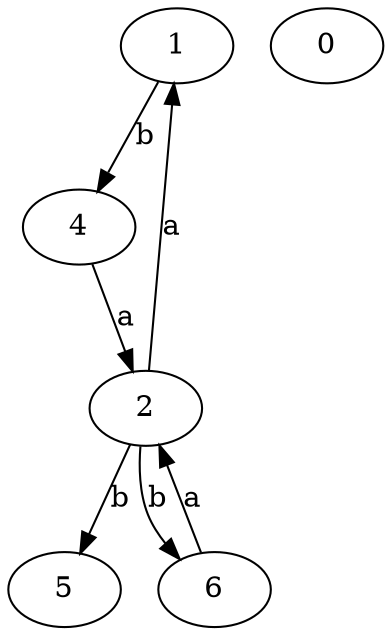 strict digraph  {
1;
0;
2;
4;
5;
6;
1 -> 4  [label=b];
2 -> 1  [label=a];
2 -> 5  [label=b];
2 -> 6  [label=b];
4 -> 2  [label=a];
6 -> 2  [label=a];
}
